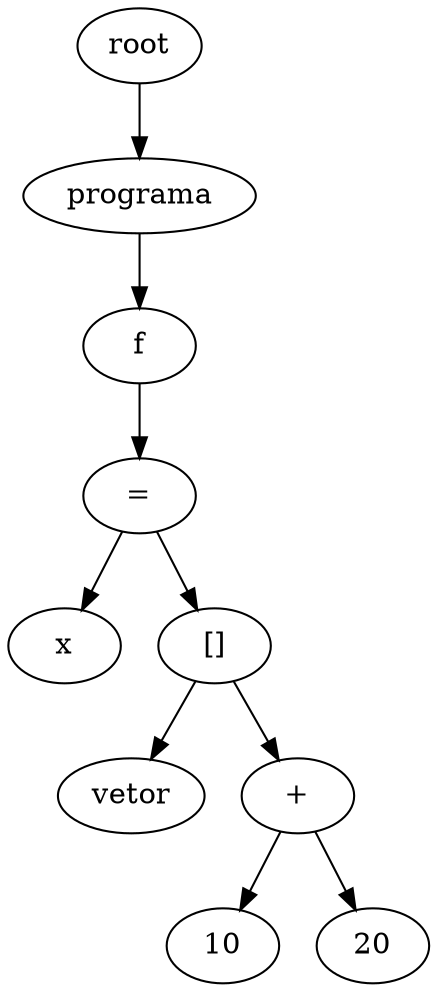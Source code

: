 digraph G {
node_0x96cf890 [label="x"]
node_0x96cf8d0 [label="vetor"]
node_0x96cf910 [label="10"]
node_0x96cf950 [label="20"]
node_0x96cf968 [label="+"]
node_0x96cf968 -> node_0x96cf910
node_0x96cf968 -> node_0x96cf950
node_0x96cf980 [label="[]"]
node_0x96cf980 -> node_0x96cf8d0
node_0x96cf980 -> node_0x96cf968
node_0x96cf998 [label="="]
node_0x96cf998 -> node_0x96cf890
node_0x96cf998 -> node_0x96cf980
node_0x96cf9c8 [label="f"]
node_0x96cf9c8 -> node_0x96cf998
node_0x96cf9e0 [label="programa"]
node_0x96cf9e0 -> node_0x96cf9c8
root -> node_0x96cf9e0
  root [label="root"]
}
